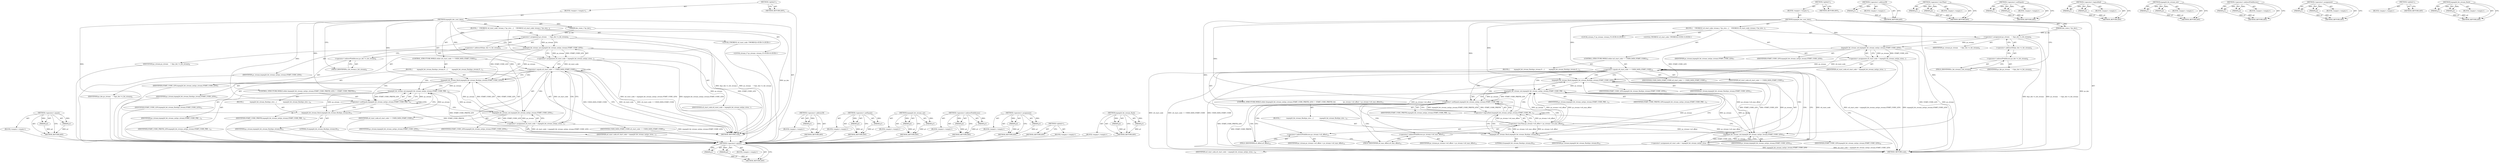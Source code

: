 digraph "impeg2d_bit_stream_flush" {
vulnerable_89 [label=<(METHOD,&lt;operator&gt;.equals)>];
vulnerable_90 [label=<(PARAM,p1)>];
vulnerable_91 [label=<(PARAM,p2)>];
vulnerable_92 [label=<(BLOCK,&lt;empty&gt;,&lt;empty&gt;)>];
vulnerable_93 [label=<(METHOD_RETURN,ANY)>];
vulnerable_6 [label=<(METHOD,&lt;global&gt;)<SUB>1</SUB>>];
vulnerable_7 [label=<(BLOCK,&lt;empty&gt;,&lt;empty&gt;)<SUB>1</SUB>>];
vulnerable_8 [label=<(METHOD,impeg2d_dec_user_data)<SUB>1</SUB>>];
vulnerable_9 [label=<(PARAM,dec_state_t *ps_dec)<SUB>1</SUB>>];
vulnerable_10 [label=<(BLOCK,{
    UWORD32 u4_start_code;
 stream_t *ps_stre...,{
    UWORD32 u4_start_code;
 stream_t *ps_stre...)<SUB>2</SUB>>];
vulnerable_11 [label="<(LOCAL,UWORD32 u4_start_code: UWORD32)<SUB>3</SUB>>"];
vulnerable_12 [label="<(LOCAL,stream_t* ps_stream: stream_t*)<SUB>4</SUB>>"];
vulnerable_13 [label=<(&lt;operator&gt;.assignment,ps_stream    = &amp;ps_dec-&gt;s_bit_stream)<SUB>6</SUB>>];
vulnerable_14 [label=<(IDENTIFIER,ps_stream,ps_stream    = &amp;ps_dec-&gt;s_bit_stream)<SUB>6</SUB>>];
vulnerable_15 [label=<(&lt;operator&gt;.addressOf,&amp;ps_dec-&gt;s_bit_stream)<SUB>6</SUB>>];
vulnerable_16 [label=<(&lt;operator&gt;.indirectFieldAccess,ps_dec-&gt;s_bit_stream)<SUB>6</SUB>>];
vulnerable_17 [label=<(IDENTIFIER,ps_dec,ps_stream    = &amp;ps_dec-&gt;s_bit_stream)<SUB>6</SUB>>];
vulnerable_18 [label=<(FIELD_IDENTIFIER,s_bit_stream,s_bit_stream)<SUB>6</SUB>>];
vulnerable_19 [label=<(&lt;operator&gt;.assignment,u4_start_code = impeg2d_bit_stream_nxt(ps_strea...)<SUB>7</SUB>>];
vulnerable_20 [label=<(IDENTIFIER,u4_start_code,u4_start_code = impeg2d_bit_stream_nxt(ps_strea...)<SUB>7</SUB>>];
vulnerable_21 [label=<(impeg2d_bit_stream_nxt,impeg2d_bit_stream_nxt(ps_stream,START_CODE_LEN))<SUB>7</SUB>>];
vulnerable_22 [label=<(IDENTIFIER,ps_stream,impeg2d_bit_stream_nxt(ps_stream,START_CODE_LEN))<SUB>7</SUB>>];
vulnerable_23 [label=<(IDENTIFIER,START_CODE_LEN,impeg2d_bit_stream_nxt(ps_stream,START_CODE_LEN))<SUB>7</SUB>>];
vulnerable_24 [label=<(CONTROL_STRUCTURE,WHILE,while (u4_start_code == USER_DATA_START_CODE))<SUB>10</SUB>>];
vulnerable_25 [label=<(&lt;operator&gt;.equals,u4_start_code == USER_DATA_START_CODE)<SUB>10</SUB>>];
vulnerable_26 [label=<(IDENTIFIER,u4_start_code,u4_start_code == USER_DATA_START_CODE)<SUB>10</SUB>>];
vulnerable_27 [label=<(IDENTIFIER,USER_DATA_START_CODE,u4_start_code == USER_DATA_START_CODE)<SUB>10</SUB>>];
vulnerable_28 [label=<(BLOCK,{
         impeg2d_bit_stream_flush(ps_stream,S...,{
         impeg2d_bit_stream_flush(ps_stream,S...)<SUB>11</SUB>>];
vulnerable_29 [label=<(impeg2d_bit_stream_flush,impeg2d_bit_stream_flush(ps_stream,START_CODE_LEN))<SUB>12</SUB>>];
vulnerable_30 [label=<(IDENTIFIER,ps_stream,impeg2d_bit_stream_flush(ps_stream,START_CODE_LEN))<SUB>12</SUB>>];
vulnerable_31 [label=<(IDENTIFIER,START_CODE_LEN,impeg2d_bit_stream_flush(ps_stream,START_CODE_LEN))<SUB>12</SUB>>];
vulnerable_32 [label=<(CONTROL_STRUCTURE,WHILE,while (impeg2d_bit_stream_nxt(ps_stream,START_CODE_PREFIX_LEN) != START_CODE_PREFIX))<SUB>13</SUB>>];
vulnerable_33 [label=<(&lt;operator&gt;.notEquals,impeg2d_bit_stream_nxt(ps_stream,START_CODE_PRE...)<SUB>13</SUB>>];
vulnerable_34 [label=<(impeg2d_bit_stream_nxt,impeg2d_bit_stream_nxt(ps_stream,START_CODE_PRE...)<SUB>13</SUB>>];
vulnerable_35 [label=<(IDENTIFIER,ps_stream,impeg2d_bit_stream_nxt(ps_stream,START_CODE_PRE...)<SUB>13</SUB>>];
vulnerable_36 [label=<(IDENTIFIER,START_CODE_PREFIX_LEN,impeg2d_bit_stream_nxt(ps_stream,START_CODE_PRE...)<SUB>13</SUB>>];
vulnerable_37 [label=<(IDENTIFIER,START_CODE_PREFIX,impeg2d_bit_stream_nxt(ps_stream,START_CODE_PRE...)<SUB>13</SUB>>];
vulnerable_38 [label=<(BLOCK,{
             impeg2d_bit_stream_flush(ps_stre...,{
             impeg2d_bit_stream_flush(ps_stre...)<SUB>14</SUB>>];
vulnerable_39 [label=<(impeg2d_bit_stream_flush,impeg2d_bit_stream_flush(ps_stream,8))<SUB>15</SUB>>];
vulnerable_40 [label=<(IDENTIFIER,ps_stream,impeg2d_bit_stream_flush(ps_stream,8))<SUB>15</SUB>>];
vulnerable_41 [label=<(LITERAL,8,impeg2d_bit_stream_flush(ps_stream,8))<SUB>15</SUB>>];
vulnerable_42 [label=<(&lt;operator&gt;.assignment,u4_start_code = impeg2d_bit_stream_nxt(ps_strea...)<SUB>17</SUB>>];
vulnerable_43 [label=<(IDENTIFIER,u4_start_code,u4_start_code = impeg2d_bit_stream_nxt(ps_strea...)<SUB>17</SUB>>];
vulnerable_44 [label=<(impeg2d_bit_stream_nxt,impeg2d_bit_stream_nxt(ps_stream,START_CODE_LEN))<SUB>17</SUB>>];
vulnerable_45 [label=<(IDENTIFIER,ps_stream,impeg2d_bit_stream_nxt(ps_stream,START_CODE_LEN))<SUB>17</SUB>>];
vulnerable_46 [label=<(IDENTIFIER,START_CODE_LEN,impeg2d_bit_stream_nxt(ps_stream,START_CODE_LEN))<SUB>17</SUB>>];
vulnerable_47 [label=<(METHOD_RETURN,void)<SUB>1</SUB>>];
vulnerable_49 [label=<(METHOD_RETURN,ANY)<SUB>1</SUB>>];
vulnerable_75 [label=<(METHOD,&lt;operator&gt;.addressOf)>];
vulnerable_76 [label=<(PARAM,p1)>];
vulnerable_77 [label=<(BLOCK,&lt;empty&gt;,&lt;empty&gt;)>];
vulnerable_78 [label=<(METHOD_RETURN,ANY)>];
vulnerable_99 [label=<(METHOD,&lt;operator&gt;.notEquals)>];
vulnerable_100 [label=<(PARAM,p1)>];
vulnerable_101 [label=<(PARAM,p2)>];
vulnerable_102 [label=<(BLOCK,&lt;empty&gt;,&lt;empty&gt;)>];
vulnerable_103 [label=<(METHOD_RETURN,ANY)>];
vulnerable_84 [label=<(METHOD,impeg2d_bit_stream_nxt)>];
vulnerable_85 [label=<(PARAM,p1)>];
vulnerable_86 [label=<(PARAM,p2)>];
vulnerable_87 [label=<(BLOCK,&lt;empty&gt;,&lt;empty&gt;)>];
vulnerable_88 [label=<(METHOD_RETURN,ANY)>];
vulnerable_79 [label=<(METHOD,&lt;operator&gt;.indirectFieldAccess)>];
vulnerable_80 [label=<(PARAM,p1)>];
vulnerable_81 [label=<(PARAM,p2)>];
vulnerable_82 [label=<(BLOCK,&lt;empty&gt;,&lt;empty&gt;)>];
vulnerable_83 [label=<(METHOD_RETURN,ANY)>];
vulnerable_70 [label=<(METHOD,&lt;operator&gt;.assignment)>];
vulnerable_71 [label=<(PARAM,p1)>];
vulnerable_72 [label=<(PARAM,p2)>];
vulnerable_73 [label=<(BLOCK,&lt;empty&gt;,&lt;empty&gt;)>];
vulnerable_74 [label=<(METHOD_RETURN,ANY)>];
vulnerable_64 [label=<(METHOD,&lt;global&gt;)<SUB>1</SUB>>];
vulnerable_65 [label=<(BLOCK,&lt;empty&gt;,&lt;empty&gt;)>];
vulnerable_66 [label=<(METHOD_RETURN,ANY)>];
vulnerable_94 [label=<(METHOD,impeg2d_bit_stream_flush)>];
vulnerable_95 [label=<(PARAM,p1)>];
vulnerable_96 [label=<(PARAM,p2)>];
vulnerable_97 [label=<(BLOCK,&lt;empty&gt;,&lt;empty&gt;)>];
vulnerable_98 [label=<(METHOD_RETURN,ANY)>];
fixed_97 [label=<(METHOD,&lt;operator&gt;.equals)>];
fixed_98 [label=<(PARAM,p1)>];
fixed_99 [label=<(PARAM,p2)>];
fixed_100 [label=<(BLOCK,&lt;empty&gt;,&lt;empty&gt;)>];
fixed_101 [label=<(METHOD_RETURN,ANY)>];
fixed_6 [label=<(METHOD,&lt;global&gt;)<SUB>1</SUB>>];
fixed_7 [label=<(BLOCK,&lt;empty&gt;,&lt;empty&gt;)<SUB>1</SUB>>];
fixed_8 [label=<(METHOD,impeg2d_dec_user_data)<SUB>1</SUB>>];
fixed_9 [label=<(PARAM,dec_state_t *ps_dec)<SUB>1</SUB>>];
fixed_10 [label=<(BLOCK,{
    UWORD32 u4_start_code;
 stream_t *ps_stre...,{
    UWORD32 u4_start_code;
 stream_t *ps_stre...)<SUB>2</SUB>>];
fixed_11 [label="<(LOCAL,UWORD32 u4_start_code: UWORD32)<SUB>3</SUB>>"];
fixed_12 [label="<(LOCAL,stream_t* ps_stream: stream_t*)<SUB>4</SUB>>"];
fixed_13 [label=<(&lt;operator&gt;.assignment,ps_stream    = &amp;ps_dec-&gt;s_bit_stream)<SUB>6</SUB>>];
fixed_14 [label=<(IDENTIFIER,ps_stream,ps_stream    = &amp;ps_dec-&gt;s_bit_stream)<SUB>6</SUB>>];
fixed_15 [label=<(&lt;operator&gt;.addressOf,&amp;ps_dec-&gt;s_bit_stream)<SUB>6</SUB>>];
fixed_16 [label=<(&lt;operator&gt;.indirectFieldAccess,ps_dec-&gt;s_bit_stream)<SUB>6</SUB>>];
fixed_17 [label=<(IDENTIFIER,ps_dec,ps_stream    = &amp;ps_dec-&gt;s_bit_stream)<SUB>6</SUB>>];
fixed_18 [label=<(FIELD_IDENTIFIER,s_bit_stream,s_bit_stream)<SUB>6</SUB>>];
fixed_19 [label=<(&lt;operator&gt;.assignment,u4_start_code = impeg2d_bit_stream_nxt(ps_strea...)<SUB>7</SUB>>];
fixed_20 [label=<(IDENTIFIER,u4_start_code,u4_start_code = impeg2d_bit_stream_nxt(ps_strea...)<SUB>7</SUB>>];
fixed_21 [label=<(impeg2d_bit_stream_nxt,impeg2d_bit_stream_nxt(ps_stream,START_CODE_LEN))<SUB>7</SUB>>];
fixed_22 [label=<(IDENTIFIER,ps_stream,impeg2d_bit_stream_nxt(ps_stream,START_CODE_LEN))<SUB>7</SUB>>];
fixed_23 [label=<(IDENTIFIER,START_CODE_LEN,impeg2d_bit_stream_nxt(ps_stream,START_CODE_LEN))<SUB>7</SUB>>];
fixed_24 [label=<(CONTROL_STRUCTURE,WHILE,while (u4_start_code == USER_DATA_START_CODE))<SUB>10</SUB>>];
fixed_25 [label=<(&lt;operator&gt;.equals,u4_start_code == USER_DATA_START_CODE)<SUB>10</SUB>>];
fixed_26 [label=<(IDENTIFIER,u4_start_code,u4_start_code == USER_DATA_START_CODE)<SUB>10</SUB>>];
fixed_27 [label=<(IDENTIFIER,USER_DATA_START_CODE,u4_start_code == USER_DATA_START_CODE)<SUB>10</SUB>>];
fixed_28 [label=<(BLOCK,{
         impeg2d_bit_stream_flush(ps_stream,S...,{
         impeg2d_bit_stream_flush(ps_stream,S...)<SUB>11</SUB>>];
fixed_29 [label=<(impeg2d_bit_stream_flush,impeg2d_bit_stream_flush(ps_stream,START_CODE_LEN))<SUB>12</SUB>>];
fixed_30 [label=<(IDENTIFIER,ps_stream,impeg2d_bit_stream_flush(ps_stream,START_CODE_LEN))<SUB>12</SUB>>];
fixed_31 [label=<(IDENTIFIER,START_CODE_LEN,impeg2d_bit_stream_flush(ps_stream,START_CODE_LEN))<SUB>12</SUB>>];
fixed_32 [label=<(CONTROL_STRUCTURE,WHILE,while ((impeg2d_bit_stream_nxt(ps_stream,START_CODE_PREFIX_LEN) != START_CODE_PREFIX) &amp;&amp;
                (ps_stream-&gt;u4_offset &lt; ps_stream-&gt;u4_max_offset)))<SUB>13</SUB>>];
fixed_33 [label=<(&lt;operator&gt;.logicalAnd,(impeg2d_bit_stream_nxt(ps_stream,START_CODE_PR...)<SUB>13</SUB>>];
fixed_34 [label=<(&lt;operator&gt;.notEquals,impeg2d_bit_stream_nxt(ps_stream,START_CODE_PRE...)<SUB>13</SUB>>];
fixed_35 [label=<(impeg2d_bit_stream_nxt,impeg2d_bit_stream_nxt(ps_stream,START_CODE_PRE...)<SUB>13</SUB>>];
fixed_36 [label=<(IDENTIFIER,ps_stream,impeg2d_bit_stream_nxt(ps_stream,START_CODE_PRE...)<SUB>13</SUB>>];
fixed_37 [label=<(IDENTIFIER,START_CODE_PREFIX_LEN,impeg2d_bit_stream_nxt(ps_stream,START_CODE_PRE...)<SUB>13</SUB>>];
fixed_38 [label=<(IDENTIFIER,START_CODE_PREFIX,impeg2d_bit_stream_nxt(ps_stream,START_CODE_PRE...)<SUB>13</SUB>>];
fixed_39 [label=<(&lt;operator&gt;.lessThan,ps_stream-&gt;u4_offset &lt; ps_stream-&gt;u4_max_offset)<SUB>14</SUB>>];
fixed_40 [label=<(&lt;operator&gt;.indirectFieldAccess,ps_stream-&gt;u4_offset)<SUB>14</SUB>>];
fixed_41 [label=<(IDENTIFIER,ps_stream,ps_stream-&gt;u4_offset &lt; ps_stream-&gt;u4_max_offset)<SUB>14</SUB>>];
fixed_42 [label=<(FIELD_IDENTIFIER,u4_offset,u4_offset)<SUB>14</SUB>>];
fixed_43 [label=<(&lt;operator&gt;.indirectFieldAccess,ps_stream-&gt;u4_max_offset)<SUB>14</SUB>>];
fixed_44 [label=<(IDENTIFIER,ps_stream,ps_stream-&gt;u4_offset &lt; ps_stream-&gt;u4_max_offset)<SUB>14</SUB>>];
fixed_45 [label=<(FIELD_IDENTIFIER,u4_max_offset,u4_max_offset)<SUB>14</SUB>>];
fixed_46 [label=<(BLOCK,{
             impeg2d_bit_stream_flush(ps_stre...,{
             impeg2d_bit_stream_flush(ps_stre...)<SUB>15</SUB>>];
fixed_47 [label=<(impeg2d_bit_stream_flush,impeg2d_bit_stream_flush(ps_stream,8))<SUB>16</SUB>>];
fixed_48 [label=<(IDENTIFIER,ps_stream,impeg2d_bit_stream_flush(ps_stream,8))<SUB>16</SUB>>];
fixed_49 [label=<(LITERAL,8,impeg2d_bit_stream_flush(ps_stream,8))<SUB>16</SUB>>];
fixed_50 [label=<(&lt;operator&gt;.assignment,u4_start_code = impeg2d_bit_stream_nxt(ps_strea...)<SUB>18</SUB>>];
fixed_51 [label=<(IDENTIFIER,u4_start_code,u4_start_code = impeg2d_bit_stream_nxt(ps_strea...)<SUB>18</SUB>>];
fixed_52 [label=<(impeg2d_bit_stream_nxt,impeg2d_bit_stream_nxt(ps_stream,START_CODE_LEN))<SUB>18</SUB>>];
fixed_53 [label=<(IDENTIFIER,ps_stream,impeg2d_bit_stream_nxt(ps_stream,START_CODE_LEN))<SUB>18</SUB>>];
fixed_54 [label=<(IDENTIFIER,START_CODE_LEN,impeg2d_bit_stream_nxt(ps_stream,START_CODE_LEN))<SUB>18</SUB>>];
fixed_55 [label=<(METHOD_RETURN,void)<SUB>1</SUB>>];
fixed_57 [label=<(METHOD_RETURN,ANY)<SUB>1</SUB>>];
fixed_83 [label=<(METHOD,&lt;operator&gt;.addressOf)>];
fixed_84 [label=<(PARAM,p1)>];
fixed_85 [label=<(BLOCK,&lt;empty&gt;,&lt;empty&gt;)>];
fixed_86 [label=<(METHOD_RETURN,ANY)>];
fixed_117 [label=<(METHOD,&lt;operator&gt;.lessThan)>];
fixed_118 [label=<(PARAM,p1)>];
fixed_119 [label=<(PARAM,p2)>];
fixed_120 [label=<(BLOCK,&lt;empty&gt;,&lt;empty&gt;)>];
fixed_121 [label=<(METHOD_RETURN,ANY)>];
fixed_112 [label=<(METHOD,&lt;operator&gt;.notEquals)>];
fixed_113 [label=<(PARAM,p1)>];
fixed_114 [label=<(PARAM,p2)>];
fixed_115 [label=<(BLOCK,&lt;empty&gt;,&lt;empty&gt;)>];
fixed_116 [label=<(METHOD_RETURN,ANY)>];
fixed_107 [label=<(METHOD,&lt;operator&gt;.logicalAnd)>];
fixed_108 [label=<(PARAM,p1)>];
fixed_109 [label=<(PARAM,p2)>];
fixed_110 [label=<(BLOCK,&lt;empty&gt;,&lt;empty&gt;)>];
fixed_111 [label=<(METHOD_RETURN,ANY)>];
fixed_92 [label=<(METHOD,impeg2d_bit_stream_nxt)>];
fixed_93 [label=<(PARAM,p1)>];
fixed_94 [label=<(PARAM,p2)>];
fixed_95 [label=<(BLOCK,&lt;empty&gt;,&lt;empty&gt;)>];
fixed_96 [label=<(METHOD_RETURN,ANY)>];
fixed_87 [label=<(METHOD,&lt;operator&gt;.indirectFieldAccess)>];
fixed_88 [label=<(PARAM,p1)>];
fixed_89 [label=<(PARAM,p2)>];
fixed_90 [label=<(BLOCK,&lt;empty&gt;,&lt;empty&gt;)>];
fixed_91 [label=<(METHOD_RETURN,ANY)>];
fixed_78 [label=<(METHOD,&lt;operator&gt;.assignment)>];
fixed_79 [label=<(PARAM,p1)>];
fixed_80 [label=<(PARAM,p2)>];
fixed_81 [label=<(BLOCK,&lt;empty&gt;,&lt;empty&gt;)>];
fixed_82 [label=<(METHOD_RETURN,ANY)>];
fixed_72 [label=<(METHOD,&lt;global&gt;)<SUB>1</SUB>>];
fixed_73 [label=<(BLOCK,&lt;empty&gt;,&lt;empty&gt;)>];
fixed_74 [label=<(METHOD_RETURN,ANY)>];
fixed_102 [label=<(METHOD,impeg2d_bit_stream_flush)>];
fixed_103 [label=<(PARAM,p1)>];
fixed_104 [label=<(PARAM,p2)>];
fixed_105 [label=<(BLOCK,&lt;empty&gt;,&lt;empty&gt;)>];
fixed_106 [label=<(METHOD_RETURN,ANY)>];
vulnerable_89 -> vulnerable_90  [key=0, label="AST: "];
vulnerable_89 -> vulnerable_90  [key=1, label="DDG: "];
vulnerable_89 -> vulnerable_92  [key=0, label="AST: "];
vulnerable_89 -> vulnerable_91  [key=0, label="AST: "];
vulnerable_89 -> vulnerable_91  [key=1, label="DDG: "];
vulnerable_89 -> vulnerable_93  [key=0, label="AST: "];
vulnerable_89 -> vulnerable_93  [key=1, label="CFG: "];
vulnerable_90 -> vulnerable_93  [key=0, label="DDG: p1"];
vulnerable_91 -> vulnerable_93  [key=0, label="DDG: p2"];
vulnerable_92 -> fixed_97  [key=0];
vulnerable_93 -> fixed_97  [key=0];
vulnerable_6 -> vulnerable_7  [key=0, label="AST: "];
vulnerable_6 -> vulnerable_49  [key=0, label="AST: "];
vulnerable_6 -> vulnerable_49  [key=1, label="CFG: "];
vulnerable_7 -> vulnerable_8  [key=0, label="AST: "];
vulnerable_8 -> vulnerable_9  [key=0, label="AST: "];
vulnerable_8 -> vulnerable_9  [key=1, label="DDG: "];
vulnerable_8 -> vulnerable_10  [key=0, label="AST: "];
vulnerable_8 -> vulnerable_47  [key=0, label="AST: "];
vulnerable_8 -> vulnerable_18  [key=0, label="CFG: "];
vulnerable_8 -> vulnerable_21  [key=0, label="DDG: "];
vulnerable_8 -> vulnerable_25  [key=0, label="DDG: "];
vulnerable_8 -> vulnerable_29  [key=0, label="DDG: "];
vulnerable_8 -> vulnerable_33  [key=0, label="DDG: "];
vulnerable_8 -> vulnerable_44  [key=0, label="DDG: "];
vulnerable_8 -> vulnerable_34  [key=0, label="DDG: "];
vulnerable_8 -> vulnerable_39  [key=0, label="DDG: "];
vulnerable_9 -> vulnerable_47  [key=0, label="DDG: ps_dec"];
vulnerable_9 -> vulnerable_13  [key=0, label="DDG: ps_dec"];
vulnerable_10 -> vulnerable_11  [key=0, label="AST: "];
vulnerable_10 -> vulnerable_12  [key=0, label="AST: "];
vulnerable_10 -> vulnerable_13  [key=0, label="AST: "];
vulnerable_10 -> vulnerable_19  [key=0, label="AST: "];
vulnerable_10 -> vulnerable_24  [key=0, label="AST: "];
vulnerable_11 -> fixed_97  [key=0];
vulnerable_12 -> fixed_97  [key=0];
vulnerable_13 -> vulnerable_14  [key=0, label="AST: "];
vulnerable_13 -> vulnerable_15  [key=0, label="AST: "];
vulnerable_13 -> vulnerable_21  [key=0, label="CFG: "];
vulnerable_13 -> vulnerable_21  [key=1, label="DDG: ps_stream"];
vulnerable_13 -> vulnerable_47  [key=0, label="DDG: &amp;ps_dec-&gt;s_bit_stream"];
vulnerable_13 -> vulnerable_47  [key=1, label="DDG: ps_stream    = &amp;ps_dec-&gt;s_bit_stream"];
vulnerable_14 -> fixed_97  [key=0];
vulnerable_15 -> vulnerable_16  [key=0, label="AST: "];
vulnerable_15 -> vulnerable_13  [key=0, label="CFG: "];
vulnerable_16 -> vulnerable_17  [key=0, label="AST: "];
vulnerable_16 -> vulnerable_18  [key=0, label="AST: "];
vulnerable_16 -> vulnerable_15  [key=0, label="CFG: "];
vulnerable_17 -> fixed_97  [key=0];
vulnerable_18 -> vulnerable_16  [key=0, label="CFG: "];
vulnerable_19 -> vulnerable_20  [key=0, label="AST: "];
vulnerable_19 -> vulnerable_21  [key=0, label="AST: "];
vulnerable_19 -> vulnerable_25  [key=0, label="CFG: "];
vulnerable_19 -> vulnerable_25  [key=1, label="DDG: u4_start_code"];
vulnerable_19 -> vulnerable_47  [key=0, label="DDG: impeg2d_bit_stream_nxt(ps_stream,START_CODE_LEN)"];
vulnerable_19 -> vulnerable_47  [key=1, label="DDG: u4_start_code = impeg2d_bit_stream_nxt(ps_stream,START_CODE_LEN)"];
vulnerable_20 -> fixed_97  [key=0];
vulnerable_21 -> vulnerable_22  [key=0, label="AST: "];
vulnerable_21 -> vulnerable_23  [key=0, label="AST: "];
vulnerable_21 -> vulnerable_19  [key=0, label="CFG: "];
vulnerable_21 -> vulnerable_19  [key=1, label="DDG: ps_stream"];
vulnerable_21 -> vulnerable_19  [key=2, label="DDG: START_CODE_LEN"];
vulnerable_21 -> vulnerable_47  [key=0, label="DDG: ps_stream"];
vulnerable_21 -> vulnerable_47  [key=1, label="DDG: START_CODE_LEN"];
vulnerable_21 -> vulnerable_29  [key=0, label="DDG: ps_stream"];
vulnerable_21 -> vulnerable_29  [key=1, label="DDG: START_CODE_LEN"];
vulnerable_22 -> fixed_97  [key=0];
vulnerable_23 -> fixed_97  [key=0];
vulnerable_24 -> vulnerable_25  [key=0, label="AST: "];
vulnerable_24 -> vulnerable_28  [key=0, label="AST: "];
vulnerable_25 -> vulnerable_26  [key=0, label="AST: "];
vulnerable_25 -> vulnerable_27  [key=0, label="AST: "];
vulnerable_25 -> vulnerable_47  [key=0, label="CFG: "];
vulnerable_25 -> vulnerable_47  [key=1, label="DDG: u4_start_code"];
vulnerable_25 -> vulnerable_47  [key=2, label="DDG: u4_start_code == USER_DATA_START_CODE"];
vulnerable_25 -> vulnerable_47  [key=3, label="DDG: USER_DATA_START_CODE"];
vulnerable_25 -> vulnerable_29  [key=0, label="CFG: "];
vulnerable_25 -> vulnerable_29  [key=1, label="CDG: "];
vulnerable_25 -> vulnerable_34  [key=0, label="CDG: "];
vulnerable_25 -> vulnerable_33  [key=0, label="CDG: "];
vulnerable_25 -> vulnerable_42  [key=0, label="CDG: "];
vulnerable_25 -> vulnerable_44  [key=0, label="CDG: "];
vulnerable_25 -> vulnerable_25  [key=0, label="CDG: "];
vulnerable_26 -> fixed_97  [key=0];
vulnerable_27 -> fixed_97  [key=0];
vulnerable_28 -> vulnerable_29  [key=0, label="AST: "];
vulnerable_28 -> vulnerable_32  [key=0, label="AST: "];
vulnerable_28 -> vulnerable_42  [key=0, label="AST: "];
vulnerable_29 -> vulnerable_30  [key=0, label="AST: "];
vulnerable_29 -> vulnerable_31  [key=0, label="AST: "];
vulnerable_29 -> vulnerable_34  [key=0, label="CFG: "];
vulnerable_29 -> vulnerable_34  [key=1, label="DDG: ps_stream"];
vulnerable_29 -> vulnerable_44  [key=0, label="DDG: START_CODE_LEN"];
vulnerable_30 -> fixed_97  [key=0];
vulnerable_31 -> fixed_97  [key=0];
vulnerable_32 -> vulnerable_33  [key=0, label="AST: "];
vulnerable_32 -> vulnerable_38  [key=0, label="AST: "];
vulnerable_33 -> vulnerable_34  [key=0, label="AST: "];
vulnerable_33 -> vulnerable_34  [key=1, label="CDG: "];
vulnerable_33 -> vulnerable_37  [key=0, label="AST: "];
vulnerable_33 -> vulnerable_39  [key=0, label="CFG: "];
vulnerable_33 -> vulnerable_39  [key=1, label="CDG: "];
vulnerable_33 -> vulnerable_44  [key=0, label="CFG: "];
vulnerable_33 -> vulnerable_47  [key=0, label="DDG: START_CODE_PREFIX"];
vulnerable_33 -> vulnerable_33  [key=0, label="CDG: "];
vulnerable_34 -> vulnerable_35  [key=0, label="AST: "];
vulnerable_34 -> vulnerable_36  [key=0, label="AST: "];
vulnerable_34 -> vulnerable_33  [key=0, label="CFG: "];
vulnerable_34 -> vulnerable_33  [key=1, label="DDG: ps_stream"];
vulnerable_34 -> vulnerable_33  [key=2, label="DDG: START_CODE_PREFIX_LEN"];
vulnerable_34 -> vulnerable_47  [key=0, label="DDG: START_CODE_PREFIX_LEN"];
vulnerable_34 -> vulnerable_44  [key=0, label="DDG: ps_stream"];
vulnerable_34 -> vulnerable_39  [key=0, label="DDG: ps_stream"];
vulnerable_35 -> fixed_97  [key=0];
vulnerable_36 -> fixed_97  [key=0];
vulnerable_37 -> fixed_97  [key=0];
vulnerable_38 -> vulnerable_39  [key=0, label="AST: "];
vulnerable_39 -> vulnerable_40  [key=0, label="AST: "];
vulnerable_39 -> vulnerable_41  [key=0, label="AST: "];
vulnerable_39 -> vulnerable_34  [key=0, label="CFG: "];
vulnerable_39 -> vulnerable_34  [key=1, label="DDG: ps_stream"];
vulnerable_40 -> fixed_97  [key=0];
vulnerable_41 -> fixed_97  [key=0];
vulnerable_42 -> vulnerable_43  [key=0, label="AST: "];
vulnerable_42 -> vulnerable_44  [key=0, label="AST: "];
vulnerable_42 -> vulnerable_25  [key=0, label="CFG: "];
vulnerable_42 -> vulnerable_25  [key=1, label="DDG: u4_start_code"];
vulnerable_42 -> vulnerable_47  [key=0, label="DDG: impeg2d_bit_stream_nxt(ps_stream,START_CODE_LEN)"];
vulnerable_42 -> vulnerable_47  [key=1, label="DDG: u4_start_code = impeg2d_bit_stream_nxt(ps_stream,START_CODE_LEN)"];
vulnerable_43 -> fixed_97  [key=0];
vulnerable_44 -> vulnerable_45  [key=0, label="AST: "];
vulnerable_44 -> vulnerable_46  [key=0, label="AST: "];
vulnerable_44 -> vulnerable_42  [key=0, label="CFG: "];
vulnerable_44 -> vulnerable_42  [key=1, label="DDG: ps_stream"];
vulnerable_44 -> vulnerable_42  [key=2, label="DDG: START_CODE_LEN"];
vulnerable_44 -> vulnerable_29  [key=0, label="DDG: ps_stream"];
vulnerable_44 -> vulnerable_29  [key=1, label="DDG: START_CODE_LEN"];
vulnerable_45 -> fixed_97  [key=0];
vulnerable_46 -> fixed_97  [key=0];
vulnerable_47 -> fixed_97  [key=0];
vulnerable_49 -> fixed_97  [key=0];
vulnerable_75 -> vulnerable_76  [key=0, label="AST: "];
vulnerable_75 -> vulnerable_76  [key=1, label="DDG: "];
vulnerable_75 -> vulnerable_77  [key=0, label="AST: "];
vulnerable_75 -> vulnerable_78  [key=0, label="AST: "];
vulnerable_75 -> vulnerable_78  [key=1, label="CFG: "];
vulnerable_76 -> vulnerable_78  [key=0, label="DDG: p1"];
vulnerable_77 -> fixed_97  [key=0];
vulnerable_78 -> fixed_97  [key=0];
vulnerable_99 -> vulnerable_100  [key=0, label="AST: "];
vulnerable_99 -> vulnerable_100  [key=1, label="DDG: "];
vulnerable_99 -> vulnerable_102  [key=0, label="AST: "];
vulnerable_99 -> vulnerable_101  [key=0, label="AST: "];
vulnerable_99 -> vulnerable_101  [key=1, label="DDG: "];
vulnerable_99 -> vulnerable_103  [key=0, label="AST: "];
vulnerable_99 -> vulnerable_103  [key=1, label="CFG: "];
vulnerable_100 -> vulnerable_103  [key=0, label="DDG: p1"];
vulnerable_101 -> vulnerable_103  [key=0, label="DDG: p2"];
vulnerable_102 -> fixed_97  [key=0];
vulnerable_103 -> fixed_97  [key=0];
vulnerable_84 -> vulnerable_85  [key=0, label="AST: "];
vulnerable_84 -> vulnerable_85  [key=1, label="DDG: "];
vulnerable_84 -> vulnerable_87  [key=0, label="AST: "];
vulnerable_84 -> vulnerable_86  [key=0, label="AST: "];
vulnerable_84 -> vulnerable_86  [key=1, label="DDG: "];
vulnerable_84 -> vulnerable_88  [key=0, label="AST: "];
vulnerable_84 -> vulnerable_88  [key=1, label="CFG: "];
vulnerable_85 -> vulnerable_88  [key=0, label="DDG: p1"];
vulnerable_86 -> vulnerable_88  [key=0, label="DDG: p2"];
vulnerable_87 -> fixed_97  [key=0];
vulnerable_88 -> fixed_97  [key=0];
vulnerable_79 -> vulnerable_80  [key=0, label="AST: "];
vulnerable_79 -> vulnerable_80  [key=1, label="DDG: "];
vulnerable_79 -> vulnerable_82  [key=0, label="AST: "];
vulnerable_79 -> vulnerable_81  [key=0, label="AST: "];
vulnerable_79 -> vulnerable_81  [key=1, label="DDG: "];
vulnerable_79 -> vulnerable_83  [key=0, label="AST: "];
vulnerable_79 -> vulnerable_83  [key=1, label="CFG: "];
vulnerable_80 -> vulnerable_83  [key=0, label="DDG: p1"];
vulnerable_81 -> vulnerable_83  [key=0, label="DDG: p2"];
vulnerable_82 -> fixed_97  [key=0];
vulnerable_83 -> fixed_97  [key=0];
vulnerable_70 -> vulnerable_71  [key=0, label="AST: "];
vulnerable_70 -> vulnerable_71  [key=1, label="DDG: "];
vulnerable_70 -> vulnerable_73  [key=0, label="AST: "];
vulnerable_70 -> vulnerable_72  [key=0, label="AST: "];
vulnerable_70 -> vulnerable_72  [key=1, label="DDG: "];
vulnerable_70 -> vulnerable_74  [key=0, label="AST: "];
vulnerable_70 -> vulnerable_74  [key=1, label="CFG: "];
vulnerable_71 -> vulnerable_74  [key=0, label="DDG: p1"];
vulnerable_72 -> vulnerable_74  [key=0, label="DDG: p2"];
vulnerable_73 -> fixed_97  [key=0];
vulnerable_74 -> fixed_97  [key=0];
vulnerable_64 -> vulnerable_65  [key=0, label="AST: "];
vulnerable_64 -> vulnerable_66  [key=0, label="AST: "];
vulnerable_64 -> vulnerable_66  [key=1, label="CFG: "];
vulnerable_65 -> fixed_97  [key=0];
vulnerable_66 -> fixed_97  [key=0];
vulnerable_94 -> vulnerable_95  [key=0, label="AST: "];
vulnerable_94 -> vulnerable_95  [key=1, label="DDG: "];
vulnerable_94 -> vulnerable_97  [key=0, label="AST: "];
vulnerable_94 -> vulnerable_96  [key=0, label="AST: "];
vulnerable_94 -> vulnerable_96  [key=1, label="DDG: "];
vulnerable_94 -> vulnerable_98  [key=0, label="AST: "];
vulnerable_94 -> vulnerable_98  [key=1, label="CFG: "];
vulnerable_95 -> vulnerable_98  [key=0, label="DDG: p1"];
vulnerable_96 -> vulnerable_98  [key=0, label="DDG: p2"];
vulnerable_97 -> fixed_97  [key=0];
vulnerable_98 -> fixed_97  [key=0];
fixed_97 -> fixed_98  [key=0, label="AST: "];
fixed_97 -> fixed_98  [key=1, label="DDG: "];
fixed_97 -> fixed_100  [key=0, label="AST: "];
fixed_97 -> fixed_99  [key=0, label="AST: "];
fixed_97 -> fixed_99  [key=1, label="DDG: "];
fixed_97 -> fixed_101  [key=0, label="AST: "];
fixed_97 -> fixed_101  [key=1, label="CFG: "];
fixed_98 -> fixed_101  [key=0, label="DDG: p1"];
fixed_99 -> fixed_101  [key=0, label="DDG: p2"];
fixed_6 -> fixed_7  [key=0, label="AST: "];
fixed_6 -> fixed_57  [key=0, label="AST: "];
fixed_6 -> fixed_57  [key=1, label="CFG: "];
fixed_7 -> fixed_8  [key=0, label="AST: "];
fixed_8 -> fixed_9  [key=0, label="AST: "];
fixed_8 -> fixed_9  [key=1, label="DDG: "];
fixed_8 -> fixed_10  [key=0, label="AST: "];
fixed_8 -> fixed_55  [key=0, label="AST: "];
fixed_8 -> fixed_18  [key=0, label="CFG: "];
fixed_8 -> fixed_21  [key=0, label="DDG: "];
fixed_8 -> fixed_25  [key=0, label="DDG: "];
fixed_8 -> fixed_29  [key=0, label="DDG: "];
fixed_8 -> fixed_52  [key=0, label="DDG: "];
fixed_8 -> fixed_34  [key=0, label="DDG: "];
fixed_8 -> fixed_47  [key=0, label="DDG: "];
fixed_8 -> fixed_35  [key=0, label="DDG: "];
fixed_9 -> fixed_55  [key=0, label="DDG: ps_dec"];
fixed_9 -> fixed_13  [key=0, label="DDG: ps_dec"];
fixed_10 -> fixed_11  [key=0, label="AST: "];
fixed_10 -> fixed_12  [key=0, label="AST: "];
fixed_10 -> fixed_13  [key=0, label="AST: "];
fixed_10 -> fixed_19  [key=0, label="AST: "];
fixed_10 -> fixed_24  [key=0, label="AST: "];
fixed_13 -> fixed_14  [key=0, label="AST: "];
fixed_13 -> fixed_15  [key=0, label="AST: "];
fixed_13 -> fixed_21  [key=0, label="CFG: "];
fixed_13 -> fixed_21  [key=1, label="DDG: ps_stream"];
fixed_13 -> fixed_55  [key=0, label="DDG: &amp;ps_dec-&gt;s_bit_stream"];
fixed_13 -> fixed_55  [key=1, label="DDG: ps_stream    = &amp;ps_dec-&gt;s_bit_stream"];
fixed_15 -> fixed_16  [key=0, label="AST: "];
fixed_15 -> fixed_13  [key=0, label="CFG: "];
fixed_16 -> fixed_17  [key=0, label="AST: "];
fixed_16 -> fixed_18  [key=0, label="AST: "];
fixed_16 -> fixed_15  [key=0, label="CFG: "];
fixed_18 -> fixed_16  [key=0, label="CFG: "];
fixed_19 -> fixed_20  [key=0, label="AST: "];
fixed_19 -> fixed_21  [key=0, label="AST: "];
fixed_19 -> fixed_25  [key=0, label="CFG: "];
fixed_19 -> fixed_25  [key=1, label="DDG: u4_start_code"];
fixed_19 -> fixed_55  [key=0, label="DDG: impeg2d_bit_stream_nxt(ps_stream,START_CODE_LEN)"];
fixed_19 -> fixed_55  [key=1, label="DDG: u4_start_code = impeg2d_bit_stream_nxt(ps_stream,START_CODE_LEN)"];
fixed_21 -> fixed_22  [key=0, label="AST: "];
fixed_21 -> fixed_23  [key=0, label="AST: "];
fixed_21 -> fixed_19  [key=0, label="CFG: "];
fixed_21 -> fixed_19  [key=1, label="DDG: ps_stream"];
fixed_21 -> fixed_19  [key=2, label="DDG: START_CODE_LEN"];
fixed_21 -> fixed_55  [key=0, label="DDG: ps_stream"];
fixed_21 -> fixed_55  [key=1, label="DDG: START_CODE_LEN"];
fixed_21 -> fixed_29  [key=0, label="DDG: ps_stream"];
fixed_21 -> fixed_29  [key=1, label="DDG: START_CODE_LEN"];
fixed_24 -> fixed_25  [key=0, label="AST: "];
fixed_24 -> fixed_28  [key=0, label="AST: "];
fixed_25 -> fixed_26  [key=0, label="AST: "];
fixed_25 -> fixed_27  [key=0, label="AST: "];
fixed_25 -> fixed_55  [key=0, label="CFG: "];
fixed_25 -> fixed_55  [key=1, label="DDG: u4_start_code"];
fixed_25 -> fixed_55  [key=2, label="DDG: u4_start_code == USER_DATA_START_CODE"];
fixed_25 -> fixed_55  [key=3, label="DDG: USER_DATA_START_CODE"];
fixed_25 -> fixed_29  [key=0, label="CFG: "];
fixed_25 -> fixed_29  [key=1, label="CDG: "];
fixed_25 -> fixed_34  [key=0, label="CDG: "];
fixed_25 -> fixed_33  [key=0, label="CDG: "];
fixed_25 -> fixed_52  [key=0, label="CDG: "];
fixed_25 -> fixed_25  [key=0, label="CDG: "];
fixed_25 -> fixed_50  [key=0, label="CDG: "];
fixed_25 -> fixed_35  [key=0, label="CDG: "];
fixed_28 -> fixed_29  [key=0, label="AST: "];
fixed_28 -> fixed_32  [key=0, label="AST: "];
fixed_28 -> fixed_50  [key=0, label="AST: "];
fixed_29 -> fixed_30  [key=0, label="AST: "];
fixed_29 -> fixed_31  [key=0, label="AST: "];
fixed_29 -> fixed_35  [key=0, label="CFG: "];
fixed_29 -> fixed_35  [key=1, label="DDG: ps_stream"];
fixed_29 -> fixed_52  [key=0, label="DDG: START_CODE_LEN"];
fixed_32 -> fixed_33  [key=0, label="AST: "];
fixed_32 -> fixed_46  [key=0, label="AST: "];
fixed_33 -> fixed_34  [key=0, label="AST: "];
fixed_33 -> fixed_34  [key=1, label="CDG: "];
fixed_33 -> fixed_39  [key=0, label="AST: "];
fixed_33 -> fixed_47  [key=0, label="CFG: "];
fixed_33 -> fixed_47  [key=1, label="CDG: "];
fixed_33 -> fixed_52  [key=0, label="CFG: "];
fixed_33 -> fixed_33  [key=0, label="CDG: "];
fixed_33 -> fixed_35  [key=0, label="CDG: "];
fixed_34 -> fixed_35  [key=0, label="AST: "];
fixed_34 -> fixed_38  [key=0, label="AST: "];
fixed_34 -> fixed_33  [key=0, label="CFG: "];
fixed_34 -> fixed_33  [key=1, label="DDG: impeg2d_bit_stream_nxt(ps_stream,START_CODE_PREFIX_LEN)"];
fixed_34 -> fixed_33  [key=2, label="DDG: START_CODE_PREFIX"];
fixed_34 -> fixed_42  [key=0, label="CFG: "];
fixed_34 -> fixed_42  [key=1, label="CDG: "];
fixed_34 -> fixed_55  [key=0, label="DDG: START_CODE_PREFIX"];
fixed_34 -> fixed_45  [key=0, label="CDG: "];
fixed_34 -> fixed_40  [key=0, label="CDG: "];
fixed_34 -> fixed_39  [key=0, label="CDG: "];
fixed_34 -> fixed_43  [key=0, label="CDG: "];
fixed_35 -> fixed_36  [key=0, label="AST: "];
fixed_35 -> fixed_37  [key=0, label="AST: "];
fixed_35 -> fixed_34  [key=0, label="CFG: "];
fixed_35 -> fixed_34  [key=1, label="DDG: ps_stream"];
fixed_35 -> fixed_34  [key=2, label="DDG: START_CODE_PREFIX_LEN"];
fixed_35 -> fixed_55  [key=0, label="DDG: START_CODE_PREFIX_LEN"];
fixed_35 -> fixed_52  [key=0, label="DDG: ps_stream"];
fixed_35 -> fixed_39  [key=0, label="DDG: ps_stream"];
fixed_35 -> fixed_47  [key=0, label="DDG: ps_stream"];
fixed_39 -> fixed_40  [key=0, label="AST: "];
fixed_39 -> fixed_43  [key=0, label="AST: "];
fixed_39 -> fixed_33  [key=0, label="CFG: "];
fixed_39 -> fixed_33  [key=1, label="DDG: ps_stream-&gt;u4_offset"];
fixed_39 -> fixed_33  [key=2, label="DDG: ps_stream-&gt;u4_max_offset"];
fixed_39 -> fixed_29  [key=0, label="DDG: ps_stream-&gt;u4_offset"];
fixed_39 -> fixed_29  [key=1, label="DDG: ps_stream-&gt;u4_max_offset"];
fixed_39 -> fixed_52  [key=0, label="DDG: ps_stream-&gt;u4_offset"];
fixed_39 -> fixed_52  [key=1, label="DDG: ps_stream-&gt;u4_max_offset"];
fixed_39 -> fixed_47  [key=0, label="DDG: ps_stream-&gt;u4_offset"];
fixed_39 -> fixed_47  [key=1, label="DDG: ps_stream-&gt;u4_max_offset"];
fixed_39 -> fixed_35  [key=0, label="DDG: ps_stream-&gt;u4_offset"];
fixed_39 -> fixed_35  [key=1, label="DDG: ps_stream-&gt;u4_max_offset"];
fixed_40 -> fixed_41  [key=0, label="AST: "];
fixed_40 -> fixed_42  [key=0, label="AST: "];
fixed_40 -> fixed_45  [key=0, label="CFG: "];
fixed_42 -> fixed_40  [key=0, label="CFG: "];
fixed_43 -> fixed_44  [key=0, label="AST: "];
fixed_43 -> fixed_45  [key=0, label="AST: "];
fixed_43 -> fixed_39  [key=0, label="CFG: "];
fixed_45 -> fixed_43  [key=0, label="CFG: "];
fixed_46 -> fixed_47  [key=0, label="AST: "];
fixed_47 -> fixed_48  [key=0, label="AST: "];
fixed_47 -> fixed_49  [key=0, label="AST: "];
fixed_47 -> fixed_35  [key=0, label="CFG: "];
fixed_47 -> fixed_35  [key=1, label="DDG: ps_stream"];
fixed_50 -> fixed_51  [key=0, label="AST: "];
fixed_50 -> fixed_52  [key=0, label="AST: "];
fixed_50 -> fixed_25  [key=0, label="CFG: "];
fixed_50 -> fixed_25  [key=1, label="DDG: u4_start_code"];
fixed_50 -> fixed_55  [key=0, label="DDG: impeg2d_bit_stream_nxt(ps_stream,START_CODE_LEN)"];
fixed_50 -> fixed_55  [key=1, label="DDG: u4_start_code = impeg2d_bit_stream_nxt(ps_stream,START_CODE_LEN)"];
fixed_52 -> fixed_53  [key=0, label="AST: "];
fixed_52 -> fixed_54  [key=0, label="AST: "];
fixed_52 -> fixed_50  [key=0, label="CFG: "];
fixed_52 -> fixed_50  [key=1, label="DDG: ps_stream"];
fixed_52 -> fixed_50  [key=2, label="DDG: START_CODE_LEN"];
fixed_52 -> fixed_29  [key=0, label="DDG: ps_stream"];
fixed_52 -> fixed_29  [key=1, label="DDG: START_CODE_LEN"];
fixed_83 -> fixed_84  [key=0, label="AST: "];
fixed_83 -> fixed_84  [key=1, label="DDG: "];
fixed_83 -> fixed_85  [key=0, label="AST: "];
fixed_83 -> fixed_86  [key=0, label="AST: "];
fixed_83 -> fixed_86  [key=1, label="CFG: "];
fixed_84 -> fixed_86  [key=0, label="DDG: p1"];
fixed_117 -> fixed_118  [key=0, label="AST: "];
fixed_117 -> fixed_118  [key=1, label="DDG: "];
fixed_117 -> fixed_120  [key=0, label="AST: "];
fixed_117 -> fixed_119  [key=0, label="AST: "];
fixed_117 -> fixed_119  [key=1, label="DDG: "];
fixed_117 -> fixed_121  [key=0, label="AST: "];
fixed_117 -> fixed_121  [key=1, label="CFG: "];
fixed_118 -> fixed_121  [key=0, label="DDG: p1"];
fixed_119 -> fixed_121  [key=0, label="DDG: p2"];
fixed_112 -> fixed_113  [key=0, label="AST: "];
fixed_112 -> fixed_113  [key=1, label="DDG: "];
fixed_112 -> fixed_115  [key=0, label="AST: "];
fixed_112 -> fixed_114  [key=0, label="AST: "];
fixed_112 -> fixed_114  [key=1, label="DDG: "];
fixed_112 -> fixed_116  [key=0, label="AST: "];
fixed_112 -> fixed_116  [key=1, label="CFG: "];
fixed_113 -> fixed_116  [key=0, label="DDG: p1"];
fixed_114 -> fixed_116  [key=0, label="DDG: p2"];
fixed_107 -> fixed_108  [key=0, label="AST: "];
fixed_107 -> fixed_108  [key=1, label="DDG: "];
fixed_107 -> fixed_110  [key=0, label="AST: "];
fixed_107 -> fixed_109  [key=0, label="AST: "];
fixed_107 -> fixed_109  [key=1, label="DDG: "];
fixed_107 -> fixed_111  [key=0, label="AST: "];
fixed_107 -> fixed_111  [key=1, label="CFG: "];
fixed_108 -> fixed_111  [key=0, label="DDG: p1"];
fixed_109 -> fixed_111  [key=0, label="DDG: p2"];
fixed_92 -> fixed_93  [key=0, label="AST: "];
fixed_92 -> fixed_93  [key=1, label="DDG: "];
fixed_92 -> fixed_95  [key=0, label="AST: "];
fixed_92 -> fixed_94  [key=0, label="AST: "];
fixed_92 -> fixed_94  [key=1, label="DDG: "];
fixed_92 -> fixed_96  [key=0, label="AST: "];
fixed_92 -> fixed_96  [key=1, label="CFG: "];
fixed_93 -> fixed_96  [key=0, label="DDG: p1"];
fixed_94 -> fixed_96  [key=0, label="DDG: p2"];
fixed_87 -> fixed_88  [key=0, label="AST: "];
fixed_87 -> fixed_88  [key=1, label="DDG: "];
fixed_87 -> fixed_90  [key=0, label="AST: "];
fixed_87 -> fixed_89  [key=0, label="AST: "];
fixed_87 -> fixed_89  [key=1, label="DDG: "];
fixed_87 -> fixed_91  [key=0, label="AST: "];
fixed_87 -> fixed_91  [key=1, label="CFG: "];
fixed_88 -> fixed_91  [key=0, label="DDG: p1"];
fixed_89 -> fixed_91  [key=0, label="DDG: p2"];
fixed_78 -> fixed_79  [key=0, label="AST: "];
fixed_78 -> fixed_79  [key=1, label="DDG: "];
fixed_78 -> fixed_81  [key=0, label="AST: "];
fixed_78 -> fixed_80  [key=0, label="AST: "];
fixed_78 -> fixed_80  [key=1, label="DDG: "];
fixed_78 -> fixed_82  [key=0, label="AST: "];
fixed_78 -> fixed_82  [key=1, label="CFG: "];
fixed_79 -> fixed_82  [key=0, label="DDG: p1"];
fixed_80 -> fixed_82  [key=0, label="DDG: p2"];
fixed_72 -> fixed_73  [key=0, label="AST: "];
fixed_72 -> fixed_74  [key=0, label="AST: "];
fixed_72 -> fixed_74  [key=1, label="CFG: "];
fixed_102 -> fixed_103  [key=0, label="AST: "];
fixed_102 -> fixed_103  [key=1, label="DDG: "];
fixed_102 -> fixed_105  [key=0, label="AST: "];
fixed_102 -> fixed_104  [key=0, label="AST: "];
fixed_102 -> fixed_104  [key=1, label="DDG: "];
fixed_102 -> fixed_106  [key=0, label="AST: "];
fixed_102 -> fixed_106  [key=1, label="CFG: "];
fixed_103 -> fixed_106  [key=0, label="DDG: p1"];
fixed_104 -> fixed_106  [key=0, label="DDG: p2"];
}
